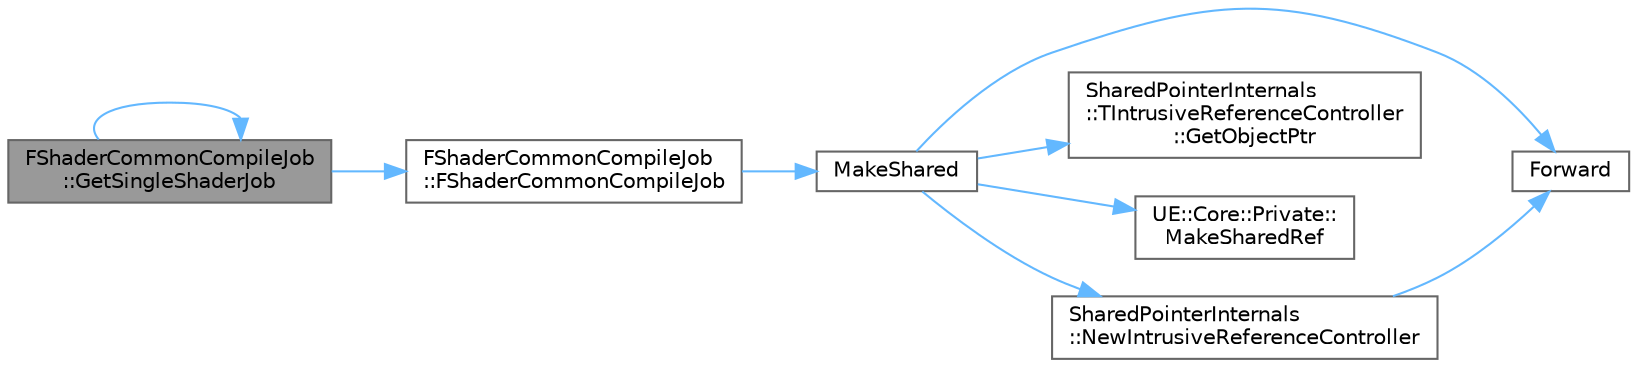digraph "FShaderCommonCompileJob::GetSingleShaderJob"
{
 // INTERACTIVE_SVG=YES
 // LATEX_PDF_SIZE
  bgcolor="transparent";
  edge [fontname=Helvetica,fontsize=10,labelfontname=Helvetica,labelfontsize=10];
  node [fontname=Helvetica,fontsize=10,shape=box,height=0.2,width=0.4];
  rankdir="LR";
  Node1 [id="Node000001",label="FShaderCommonCompileJob\l::GetSingleShaderJob",height=0.2,width=0.4,color="gray40", fillcolor="grey60", style="filled", fontcolor="black",tooltip=" "];
  Node1 -> Node2 [id="edge1_Node000001_Node000002",color="steelblue1",style="solid",tooltip=" "];
  Node2 [id="Node000002",label="FShaderCommonCompileJob\l::FShaderCommonCompileJob",height=0.2,width=0.4,color="grey40", fillcolor="white", style="filled",URL="$d9/d52/classFShaderCommonCompileJob.html#a30b0ee57fd432c32fb2a6169b2ee0c9a",tooltip=" "];
  Node2 -> Node3 [id="edge2_Node000002_Node000003",color="steelblue1",style="solid",tooltip=" "];
  Node3 [id="Node000003",label="MakeShared",height=0.2,width=0.4,color="grey40", fillcolor="white", style="filled",URL="$d2/d17/SharedPointer_8h.html#a263c00158120ebc1c5485f1201a6f34d",tooltip="MakeShared utility function."];
  Node3 -> Node4 [id="edge3_Node000003_Node000004",color="steelblue1",style="solid",tooltip=" "];
  Node4 [id="Node000004",label="Forward",height=0.2,width=0.4,color="grey40", fillcolor="white", style="filled",URL="$d4/d24/UnrealTemplate_8h.html#a68f280c1d561a8899a1e9e3ea8405d00",tooltip="Forward will cast a reference to an rvalue reference."];
  Node3 -> Node5 [id="edge4_Node000003_Node000005",color="steelblue1",style="solid",tooltip=" "];
  Node5 [id="Node000005",label="SharedPointerInternals\l::TIntrusiveReferenceController\l::GetObjectPtr",height=0.2,width=0.4,color="grey40", fillcolor="white", style="filled",URL="$d4/d0f/classSharedPointerInternals_1_1TIntrusiveReferenceController.html#abbed2fe02963777a4ec2fb6c2d619beb",tooltip=" "];
  Node3 -> Node6 [id="edge5_Node000003_Node000006",color="steelblue1",style="solid",tooltip=" "];
  Node6 [id="Node000006",label="UE::Core::Private::\lMakeSharedRef",height=0.2,width=0.4,color="grey40", fillcolor="white", style="filled",URL="$d1/de6/namespaceUE_1_1Core_1_1Private.html#aff81f6fda6cd780a91812bea83b7f9d1",tooltip=" "];
  Node3 -> Node7 [id="edge6_Node000003_Node000007",color="steelblue1",style="solid",tooltip=" "];
  Node7 [id="Node000007",label="SharedPointerInternals\l::NewIntrusiveReferenceController",height=0.2,width=0.4,color="grey40", fillcolor="white", style="filled",URL="$d5/d6a/namespaceSharedPointerInternals.html#a27870bf9f0653ce64eb0333857178446",tooltip="Creates an intrusive reference controller."];
  Node7 -> Node4 [id="edge7_Node000007_Node000004",color="steelblue1",style="solid",tooltip=" "];
  Node1 -> Node1 [id="edge8_Node000001_Node000001",color="steelblue1",style="solid",tooltip=" "];
}
